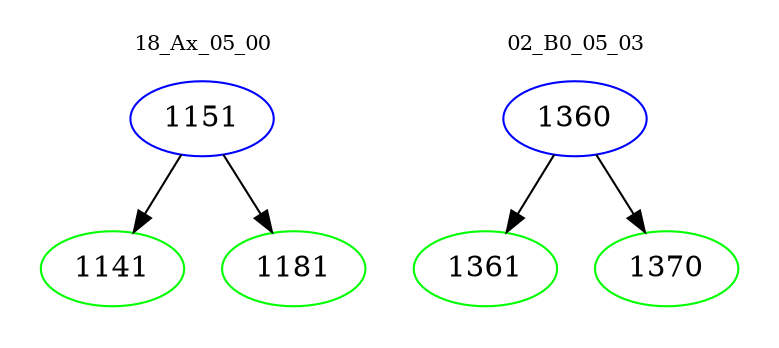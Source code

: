 digraph{
subgraph cluster_0 {
color = white
label = "18_Ax_05_00";
fontsize=10;
T0_1151 [label="1151", color="blue"]
T0_1151 -> T0_1141 [color="black"]
T0_1141 [label="1141", color="green"]
T0_1151 -> T0_1181 [color="black"]
T0_1181 [label="1181", color="green"]
}
subgraph cluster_1 {
color = white
label = "02_B0_05_03";
fontsize=10;
T1_1360 [label="1360", color="blue"]
T1_1360 -> T1_1361 [color="black"]
T1_1361 [label="1361", color="green"]
T1_1360 -> T1_1370 [color="black"]
T1_1370 [label="1370", color="green"]
}
}
